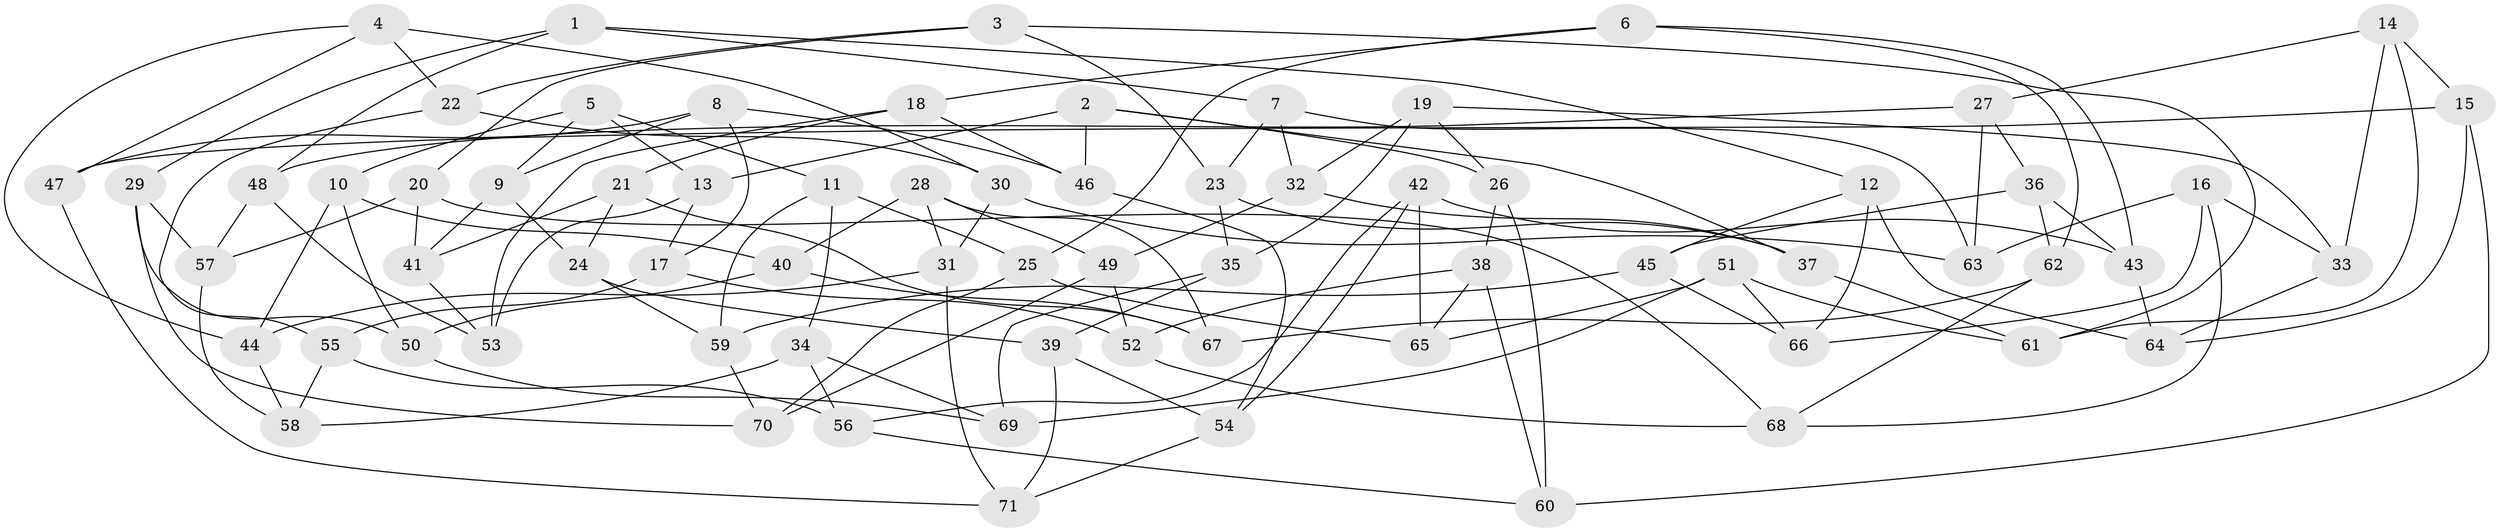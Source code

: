 // Generated by graph-tools (version 1.1) at 2025/58/03/09/25 04:58:31]
// undirected, 71 vertices, 142 edges
graph export_dot {
graph [start="1"]
  node [color=gray90,style=filled];
  1;
  2;
  3;
  4;
  5;
  6;
  7;
  8;
  9;
  10;
  11;
  12;
  13;
  14;
  15;
  16;
  17;
  18;
  19;
  20;
  21;
  22;
  23;
  24;
  25;
  26;
  27;
  28;
  29;
  30;
  31;
  32;
  33;
  34;
  35;
  36;
  37;
  38;
  39;
  40;
  41;
  42;
  43;
  44;
  45;
  46;
  47;
  48;
  49;
  50;
  51;
  52;
  53;
  54;
  55;
  56;
  57;
  58;
  59;
  60;
  61;
  62;
  63;
  64;
  65;
  66;
  67;
  68;
  69;
  70;
  71;
  1 -- 7;
  1 -- 29;
  1 -- 48;
  1 -- 12;
  2 -- 13;
  2 -- 46;
  2 -- 26;
  2 -- 37;
  3 -- 23;
  3 -- 20;
  3 -- 61;
  3 -- 22;
  4 -- 44;
  4 -- 22;
  4 -- 30;
  4 -- 47;
  5 -- 13;
  5 -- 10;
  5 -- 9;
  5 -- 11;
  6 -- 43;
  6 -- 25;
  6 -- 18;
  6 -- 62;
  7 -- 63;
  7 -- 23;
  7 -- 32;
  8 -- 9;
  8 -- 46;
  8 -- 47;
  8 -- 17;
  9 -- 41;
  9 -- 24;
  10 -- 50;
  10 -- 40;
  10 -- 44;
  11 -- 34;
  11 -- 25;
  11 -- 59;
  12 -- 45;
  12 -- 64;
  12 -- 66;
  13 -- 17;
  13 -- 53;
  14 -- 61;
  14 -- 33;
  14 -- 15;
  14 -- 27;
  15 -- 60;
  15 -- 64;
  15 -- 47;
  16 -- 68;
  16 -- 33;
  16 -- 63;
  16 -- 66;
  17 -- 55;
  17 -- 52;
  18 -- 21;
  18 -- 53;
  18 -- 46;
  19 -- 26;
  19 -- 35;
  19 -- 32;
  19 -- 33;
  20 -- 68;
  20 -- 41;
  20 -- 57;
  21 -- 24;
  21 -- 67;
  21 -- 41;
  22 -- 30;
  22 -- 55;
  23 -- 37;
  23 -- 35;
  24 -- 39;
  24 -- 59;
  25 -- 70;
  25 -- 65;
  26 -- 60;
  26 -- 38;
  27 -- 48;
  27 -- 36;
  27 -- 63;
  28 -- 40;
  28 -- 67;
  28 -- 31;
  28 -- 49;
  29 -- 70;
  29 -- 57;
  29 -- 50;
  30 -- 31;
  30 -- 63;
  31 -- 71;
  31 -- 44;
  32 -- 49;
  32 -- 37;
  33 -- 64;
  34 -- 56;
  34 -- 58;
  34 -- 69;
  35 -- 39;
  35 -- 69;
  36 -- 45;
  36 -- 62;
  36 -- 43;
  37 -- 61;
  38 -- 52;
  38 -- 65;
  38 -- 60;
  39 -- 54;
  39 -- 71;
  40 -- 67;
  40 -- 50;
  41 -- 53;
  42 -- 43;
  42 -- 54;
  42 -- 56;
  42 -- 65;
  43 -- 64;
  44 -- 58;
  45 -- 66;
  45 -- 59;
  46 -- 54;
  47 -- 71;
  48 -- 53;
  48 -- 57;
  49 -- 70;
  49 -- 52;
  50 -- 69;
  51 -- 69;
  51 -- 65;
  51 -- 66;
  51 -- 61;
  52 -- 68;
  54 -- 71;
  55 -- 58;
  55 -- 56;
  56 -- 60;
  57 -- 58;
  59 -- 70;
  62 -- 67;
  62 -- 68;
}
